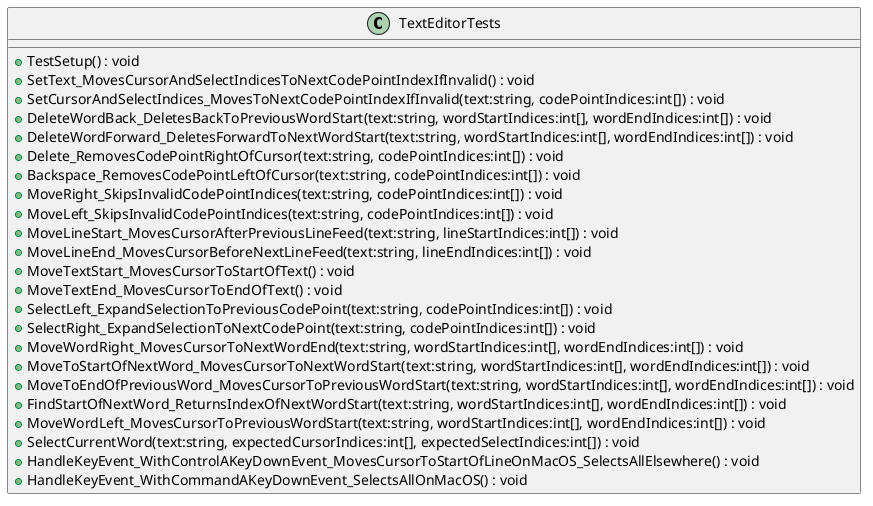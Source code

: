 @startuml
class TextEditorTests {
    + TestSetup() : void
    + SetText_MovesCursorAndSelectIndicesToNextCodePointIndexIfInvalid() : void
    + SetCursorAndSelectIndices_MovesToNextCodePointIndexIfInvalid(text:string, codePointIndices:int[]) : void
    + DeleteWordBack_DeletesBackToPreviousWordStart(text:string, wordStartIndices:int[], wordEndIndices:int[]) : void
    + DeleteWordForward_DeletesForwardToNextWordStart(text:string, wordStartIndices:int[], wordEndIndices:int[]) : void
    + Delete_RemovesCodePointRightOfCursor(text:string, codePointIndices:int[]) : void
    + Backspace_RemovesCodePointLeftOfCursor(text:string, codePointIndices:int[]) : void
    + MoveRight_SkipsInvalidCodePointIndices(text:string, codePointIndices:int[]) : void
    + MoveLeft_SkipsInvalidCodePointIndices(text:string, codePointIndices:int[]) : void
    + MoveLineStart_MovesCursorAfterPreviousLineFeed(text:string, lineStartIndices:int[]) : void
    + MoveLineEnd_MovesCursorBeforeNextLineFeed(text:string, lineEndIndices:int[]) : void
    + MoveTextStart_MovesCursorToStartOfText() : void
    + MoveTextEnd_MovesCursorToEndOfText() : void
    + SelectLeft_ExpandSelectionToPreviousCodePoint(text:string, codePointIndices:int[]) : void
    + SelectRight_ExpandSelectionToNextCodePoint(text:string, codePointIndices:int[]) : void
    + MoveWordRight_MovesCursorToNextWordEnd(text:string, wordStartIndices:int[], wordEndIndices:int[]) : void
    + MoveToStartOfNextWord_MovesCursorToNextWordStart(text:string, wordStartIndices:int[], wordEndIndices:int[]) : void
    + MoveToEndOfPreviousWord_MovesCursorToPreviousWordStart(text:string, wordStartIndices:int[], wordEndIndices:int[]) : void
    + FindStartOfNextWord_ReturnsIndexOfNextWordStart(text:string, wordStartIndices:int[], wordEndIndices:int[]) : void
    + MoveWordLeft_MovesCursorToPreviousWordStart(text:string, wordStartIndices:int[], wordEndIndices:int[]) : void
    + SelectCurrentWord(text:string, expectedCursorIndices:int[], expectedSelectIndices:int[]) : void
    + HandleKeyEvent_WithControlAKeyDownEvent_MovesCursorToStartOfLineOnMacOS_SelectsAllElsewhere() : void
    + HandleKeyEvent_WithCommandAKeyDownEvent_SelectsAllOnMacOS() : void
}
@enduml
